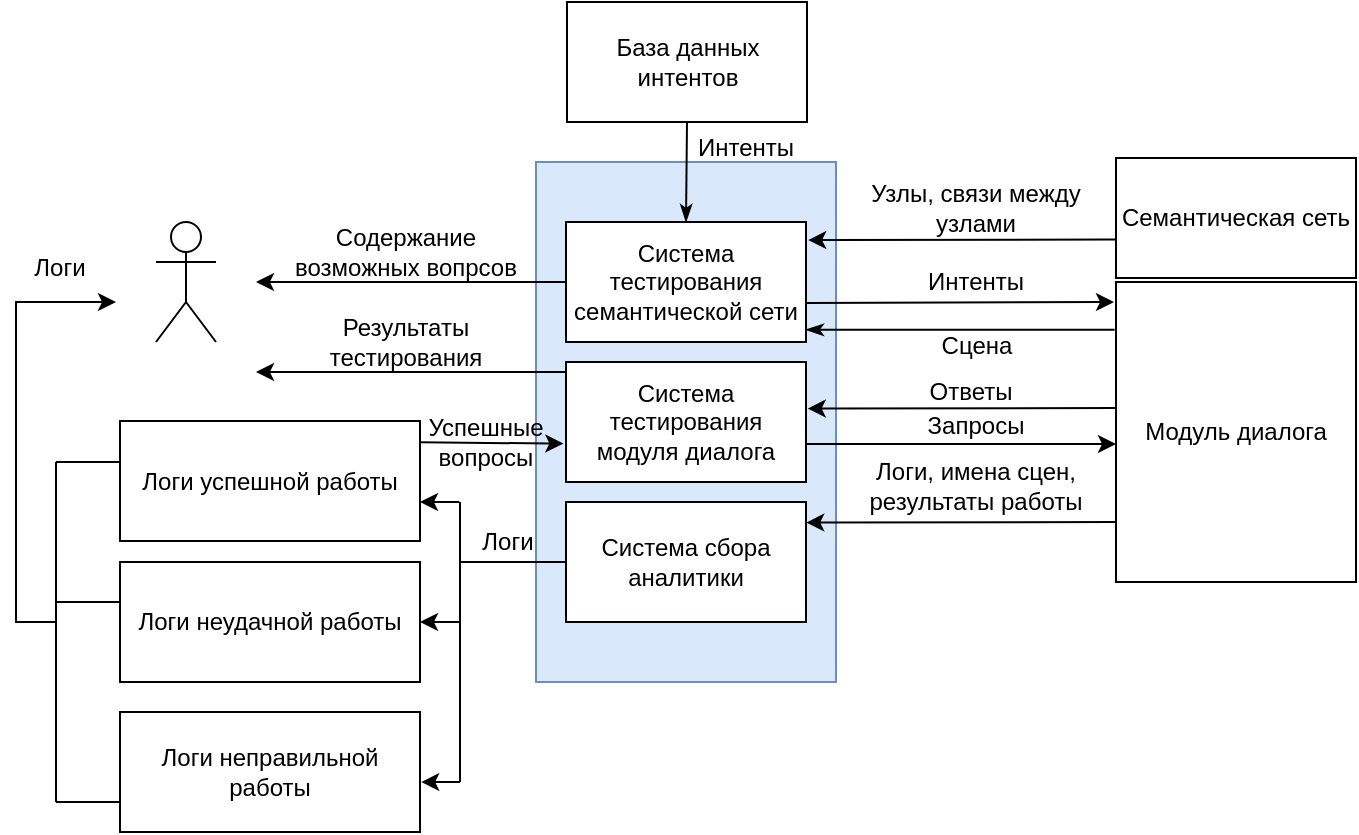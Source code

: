 <mxfile version="22.1.11" type="device">
  <diagram name="Страница — 1" id="ibCClf85kll2x8lXQrQq">
    <mxGraphModel dx="925" dy="514" grid="1" gridSize="10" guides="1" tooltips="1" connect="1" arrows="1" fold="1" page="1" pageScale="1" pageWidth="3300" pageHeight="4681" math="0" shadow="0">
      <root>
        <mxCell id="0" />
        <mxCell id="1" parent="0" />
        <mxCell id="I3pqL2sUIo5yyG4nDDzl-2" value="" style="rounded=0;whiteSpace=wrap;html=1;fillColor=#dae8fc;strokeColor=#6c8ebf;" parent="1" vertex="1">
          <mxGeometry x="820" y="1530" width="150" height="260" as="geometry" />
        </mxCell>
        <mxCell id="I3pqL2sUIo5yyG4nDDzl-3" value="Система тестирования семантической сети" style="rounded=0;whiteSpace=wrap;html=1;" parent="1" vertex="1">
          <mxGeometry x="835" y="1560" width="120" height="60" as="geometry" />
        </mxCell>
        <mxCell id="I3pqL2sUIo5yyG4nDDzl-4" value="Система тестирования модуля диалога" style="rounded=0;whiteSpace=wrap;html=1;" parent="1" vertex="1">
          <mxGeometry x="835" y="1630" width="120" height="60" as="geometry" />
        </mxCell>
        <mxCell id="I3pqL2sUIo5yyG4nDDzl-5" value="Система сбора аналитики" style="rounded=0;whiteSpace=wrap;html=1;" parent="1" vertex="1">
          <mxGeometry x="835" y="1700" width="120" height="60" as="geometry" />
        </mxCell>
        <mxCell id="I3pqL2sUIo5yyG4nDDzl-6" value="Семантическая сеть" style="rounded=0;whiteSpace=wrap;html=1;" parent="1" vertex="1">
          <mxGeometry x="1110" y="1528" width="120" height="60" as="geometry" />
        </mxCell>
        <mxCell id="I3pqL2sUIo5yyG4nDDzl-7" value="" style="endArrow=classic;html=1;rounded=0;exitX=-0.004;exitY=0.68;exitDx=0;exitDy=0;entryX=1.009;entryY=0.151;entryDx=0;entryDy=0;entryPerimeter=0;exitPerimeter=0;" parent="1" source="I3pqL2sUIo5yyG4nDDzl-6" target="I3pqL2sUIo5yyG4nDDzl-3" edge="1">
          <mxGeometry width="50" height="50" relative="1" as="geometry">
            <mxPoint x="1010" y="1580" as="sourcePoint" />
            <mxPoint x="1060" y="1530" as="targetPoint" />
          </mxGeometry>
        </mxCell>
        <mxCell id="I3pqL2sUIo5yyG4nDDzl-8" value="Узлы, связи между узлами" style="text;html=1;strokeColor=none;fillColor=none;align=center;verticalAlign=middle;whiteSpace=wrap;rounded=0;" parent="1" vertex="1">
          <mxGeometry x="980" y="1538" width="120" height="30" as="geometry" />
        </mxCell>
        <mxCell id="I3pqL2sUIo5yyG4nDDzl-9" value="" style="endArrow=classic;html=1;rounded=0;exitX=0;exitY=0.5;exitDx=0;exitDy=0;" parent="1" source="I3pqL2sUIo5yyG4nDDzl-3" edge="1">
          <mxGeometry width="50" height="50" relative="1" as="geometry">
            <mxPoint x="1010" y="1580" as="sourcePoint" />
            <mxPoint x="680" y="1590" as="targetPoint" />
          </mxGeometry>
        </mxCell>
        <mxCell id="I3pqL2sUIo5yyG4nDDzl-10" value="Содержание возможных вопрсов" style="text;html=1;strokeColor=none;fillColor=none;align=center;verticalAlign=middle;whiteSpace=wrap;rounded=0;" parent="1" vertex="1">
          <mxGeometry x="690" y="1560" width="130" height="30" as="geometry" />
        </mxCell>
        <mxCell id="I3pqL2sUIo5yyG4nDDzl-11" value="Модуль диалога" style="rounded=0;whiteSpace=wrap;html=1;" parent="1" vertex="1">
          <mxGeometry x="1110" y="1590" width="120" height="150" as="geometry" />
        </mxCell>
        <mxCell id="I3pqL2sUIo5yyG4nDDzl-13" value="Сцена" style="text;html=1;strokeColor=none;fillColor=none;align=center;verticalAlign=middle;whiteSpace=wrap;rounded=0;" parent="1" vertex="1">
          <mxGeometry x="1002.5" y="1607" width="75" height="30" as="geometry" />
        </mxCell>
        <mxCell id="I3pqL2sUIo5yyG4nDDzl-14" value="" style="endArrow=none;html=1;rounded=0;exitX=0.991;exitY=0.898;exitDx=0;exitDy=0;entryX=-0.014;entryY=0.151;entryDx=0;entryDy=0;exitPerimeter=0;entryPerimeter=0;startArrow=classicThin;startFill=1;endFill=0;" parent="1" edge="1">
          <mxGeometry width="50" height="50" relative="1" as="geometry">
            <mxPoint x="954.92" y="1613.88" as="sourcePoint" />
            <mxPoint x="1109.32" y="1613.858" as="targetPoint" />
          </mxGeometry>
        </mxCell>
        <mxCell id="I3pqL2sUIo5yyG4nDDzl-15" value="Интенты" style="text;html=1;strokeColor=none;fillColor=none;align=center;verticalAlign=middle;whiteSpace=wrap;rounded=0;" parent="1" vertex="1">
          <mxGeometry x="1005" y="1575" width="70" height="30" as="geometry" />
        </mxCell>
        <mxCell id="I3pqL2sUIo5yyG4nDDzl-16" value="" style="shape=umlActor;verticalLabelPosition=bottom;verticalAlign=top;html=1;outlineConnect=0;" parent="1" vertex="1">
          <mxGeometry x="630" y="1560" width="30" height="60" as="geometry" />
        </mxCell>
        <mxCell id="I3pqL2sUIo5yyG4nDDzl-20" value="" style="endArrow=classic;html=1;rounded=0;exitX=1.001;exitY=0.676;exitDx=0;exitDy=0;exitPerimeter=0;" parent="1" source="I3pqL2sUIo5yyG4nDDzl-3" edge="1">
          <mxGeometry width="50" height="50" relative="1" as="geometry">
            <mxPoint x="960" y="1600" as="sourcePoint" />
            <mxPoint x="1109" y="1600" as="targetPoint" />
          </mxGeometry>
        </mxCell>
        <mxCell id="I3pqL2sUIo5yyG4nDDzl-22" value="" style="endArrow=classic;html=1;rounded=0;entryX=1.001;entryY=0.171;entryDx=0;entryDy=0;entryPerimeter=0;" parent="1" target="I3pqL2sUIo5yyG4nDDzl-5" edge="1">
          <mxGeometry width="50" height="50" relative="1" as="geometry">
            <mxPoint x="1110" y="1710" as="sourcePoint" />
            <mxPoint x="960" y="1710" as="targetPoint" />
          </mxGeometry>
        </mxCell>
        <mxCell id="I3pqL2sUIo5yyG4nDDzl-23" value="Логи, имена сцен, результаты работы" style="text;html=1;strokeColor=none;fillColor=none;align=center;verticalAlign=middle;whiteSpace=wrap;rounded=0;" parent="1" vertex="1">
          <mxGeometry x="975" y="1679.5" width="130" height="25" as="geometry" />
        </mxCell>
        <mxCell id="I3pqL2sUIo5yyG4nDDzl-26" value="Логи успешной работы" style="rounded=0;whiteSpace=wrap;html=1;" parent="1" vertex="1">
          <mxGeometry x="612" y="1659.5" width="150" height="60" as="geometry" />
        </mxCell>
        <mxCell id="I3pqL2sUIo5yyG4nDDzl-27" value="Логи неудачной работы" style="rounded=0;whiteSpace=wrap;html=1;" parent="1" vertex="1">
          <mxGeometry x="612" y="1730" width="150" height="60" as="geometry" />
        </mxCell>
        <mxCell id="I3pqL2sUIo5yyG4nDDzl-28" value="Логи неправильной работы" style="rounded=0;whiteSpace=wrap;html=1;" parent="1" vertex="1">
          <mxGeometry x="612" y="1805" width="150" height="60" as="geometry" />
        </mxCell>
        <mxCell id="I3pqL2sUIo5yyG4nDDzl-29" value="" style="endArrow=none;html=1;rounded=0;exitX=0;exitY=0.5;exitDx=0;exitDy=0;" parent="1" source="I3pqL2sUIo5yyG4nDDzl-5" edge="1">
          <mxGeometry width="50" height="50" relative="1" as="geometry">
            <mxPoint x="807" y="1730" as="sourcePoint" />
            <mxPoint x="782" y="1730" as="targetPoint" />
          </mxGeometry>
        </mxCell>
        <mxCell id="I3pqL2sUIo5yyG4nDDzl-30" value="" style="endArrow=none;html=1;rounded=0;" parent="1" edge="1">
          <mxGeometry width="50" height="50" relative="1" as="geometry">
            <mxPoint x="782" y="1840" as="sourcePoint" />
            <mxPoint x="782" y="1700" as="targetPoint" />
          </mxGeometry>
        </mxCell>
        <mxCell id="I3pqL2sUIo5yyG4nDDzl-31" value="" style="endArrow=classic;html=1;rounded=0;entryX=1.002;entryY=0.341;entryDx=0;entryDy=0;entryPerimeter=0;" parent="1" edge="1">
          <mxGeometry width="50" height="50" relative="1" as="geometry">
            <mxPoint x="781.7" y="1700.04" as="sourcePoint" />
            <mxPoint x="762" y="1700" as="targetPoint" />
          </mxGeometry>
        </mxCell>
        <mxCell id="I3pqL2sUIo5yyG4nDDzl-32" value="" style="endArrow=classic;html=1;rounded=0;entryX=1.004;entryY=0.584;entryDx=0;entryDy=0;entryPerimeter=0;" parent="1" target="I3pqL2sUIo5yyG4nDDzl-28" edge="1">
          <mxGeometry width="50" height="50" relative="1" as="geometry">
            <mxPoint x="782" y="1840" as="sourcePoint" />
            <mxPoint x="922" y="1780" as="targetPoint" />
          </mxGeometry>
        </mxCell>
        <mxCell id="I3pqL2sUIo5yyG4nDDzl-33" value="" style="endArrow=classic;html=1;rounded=0;entryX=1;entryY=0.5;entryDx=0;entryDy=0;" parent="1" target="I3pqL2sUIo5yyG4nDDzl-27" edge="1">
          <mxGeometry width="50" height="50" relative="1" as="geometry">
            <mxPoint x="782" y="1760" as="sourcePoint" />
            <mxPoint x="852" y="1710" as="targetPoint" />
          </mxGeometry>
        </mxCell>
        <mxCell id="I3pqL2sUIo5yyG4nDDzl-34" value="Логи" style="text;html=1;strokeColor=none;fillColor=none;align=center;verticalAlign=middle;whiteSpace=wrap;rounded=0;" parent="1" vertex="1">
          <mxGeometry x="775.5" y="1704.5" width="60" height="30" as="geometry" />
        </mxCell>
        <mxCell id="I3pqL2sUIo5yyG4nDDzl-37" value="Успешные вопросы" style="text;html=1;strokeColor=none;fillColor=none;align=center;verticalAlign=middle;whiteSpace=wrap;rounded=0;" parent="1" vertex="1">
          <mxGeometry x="749.5" y="1654.5" width="90" height="30" as="geometry" />
        </mxCell>
        <mxCell id="I3pqL2sUIo5yyG4nDDzl-38" value="" style="endArrow=classic;html=1;rounded=0;exitX=1;exitY=0.178;exitDx=0;exitDy=0;exitPerimeter=0;entryX=-0.011;entryY=0.68;entryDx=0;entryDy=0;entryPerimeter=0;" parent="1" source="I3pqL2sUIo5yyG4nDDzl-26" target="I3pqL2sUIo5yyG4nDDzl-4" edge="1">
          <mxGeometry width="50" height="50" relative="1" as="geometry">
            <mxPoint x="870" y="1750" as="sourcePoint" />
            <mxPoint x="920" y="1700" as="targetPoint" />
          </mxGeometry>
        </mxCell>
        <mxCell id="I3pqL2sUIo5yyG4nDDzl-39" value="" style="endArrow=classic;html=1;rounded=0;exitX=0;exitY=0.25;exitDx=0;exitDy=0;" parent="1" edge="1">
          <mxGeometry width="50" height="50" relative="1" as="geometry">
            <mxPoint x="835.0" y="1635" as="sourcePoint" />
            <mxPoint x="680" y="1635" as="targetPoint" />
          </mxGeometry>
        </mxCell>
        <mxCell id="I3pqL2sUIo5yyG4nDDzl-40" value="Результаты тестирования" style="text;html=1;strokeColor=none;fillColor=none;align=center;verticalAlign=middle;whiteSpace=wrap;rounded=0;" parent="1" vertex="1">
          <mxGeometry x="690" y="1605" width="130" height="30" as="geometry" />
        </mxCell>
        <mxCell id="I3pqL2sUIo5yyG4nDDzl-42" value="" style="endArrow=classic;html=1;rounded=0;exitX=1;exitY=0.5;exitDx=0;exitDy=0;entryX=0;entryY=0.35;entryDx=0;entryDy=0;entryPerimeter=0;" parent="1" edge="1">
          <mxGeometry width="50" height="50" relative="1" as="geometry">
            <mxPoint x="955" y="1671" as="sourcePoint" />
            <mxPoint x="1110" y="1671" as="targetPoint" />
          </mxGeometry>
        </mxCell>
        <mxCell id="I3pqL2sUIo5yyG4nDDzl-44" value="Запросы" style="text;html=1;strokeColor=none;fillColor=none;align=center;verticalAlign=middle;whiteSpace=wrap;rounded=0;" parent="1" vertex="1">
          <mxGeometry x="1010" y="1649.5" width="60" height="25" as="geometry" />
        </mxCell>
        <mxCell id="I3pqL2sUIo5yyG4nDDzl-45" value="" style="endArrow=classic;html=1;rounded=0;exitX=0;exitY=0.25;exitDx=0;exitDy=0;entryX=1.007;entryY=0.388;entryDx=0;entryDy=0;entryPerimeter=0;" parent="1" target="I3pqL2sUIo5yyG4nDDzl-4" edge="1">
          <mxGeometry width="50" height="50" relative="1" as="geometry">
            <mxPoint x="1110" y="1653" as="sourcePoint" />
            <mxPoint x="960" y="1654" as="targetPoint" />
          </mxGeometry>
        </mxCell>
        <mxCell id="I3pqL2sUIo5yyG4nDDzl-46" value="Ответы" style="text;html=1;strokeColor=none;fillColor=none;align=center;verticalAlign=middle;whiteSpace=wrap;rounded=0;" parent="1" vertex="1">
          <mxGeometry x="1000" y="1630" width="75" height="30" as="geometry" />
        </mxCell>
        <mxCell id="I3pqL2sUIo5yyG4nDDzl-47" value="" style="endArrow=classic;html=1;rounded=0;" parent="1" edge="1">
          <mxGeometry width="50" height="50" relative="1" as="geometry">
            <mxPoint x="560" y="1760" as="sourcePoint" />
            <mxPoint x="610" y="1600" as="targetPoint" />
            <Array as="points">
              <mxPoint x="580" y="1760" />
              <mxPoint x="560" y="1760" />
              <mxPoint x="560" y="1600" />
            </Array>
          </mxGeometry>
        </mxCell>
        <mxCell id="I3pqL2sUIo5yyG4nDDzl-48" value="" style="endArrow=none;html=1;rounded=0;" parent="1" edge="1">
          <mxGeometry width="50" height="50" relative="1" as="geometry">
            <mxPoint x="580" y="1850" as="sourcePoint" />
            <mxPoint x="580" y="1680" as="targetPoint" />
          </mxGeometry>
        </mxCell>
        <mxCell id="I3pqL2sUIo5yyG4nDDzl-50" value="" style="endArrow=none;html=1;rounded=0;entryX=-0.002;entryY=0.341;entryDx=0;entryDy=0;entryPerimeter=0;" parent="1" target="I3pqL2sUIo5yyG4nDDzl-26" edge="1">
          <mxGeometry width="50" height="50" relative="1" as="geometry">
            <mxPoint x="580" y="1680" as="sourcePoint" />
            <mxPoint x="610" y="1680" as="targetPoint" />
          </mxGeometry>
        </mxCell>
        <mxCell id="I3pqL2sUIo5yyG4nDDzl-51" value="" style="endArrow=none;html=1;rounded=0;entryX=-0.001;entryY=0.334;entryDx=0;entryDy=0;entryPerimeter=0;" parent="1" target="I3pqL2sUIo5yyG4nDDzl-27" edge="1">
          <mxGeometry width="50" height="50" relative="1" as="geometry">
            <mxPoint x="580" y="1750" as="sourcePoint" />
            <mxPoint x="650" y="1730" as="targetPoint" />
          </mxGeometry>
        </mxCell>
        <mxCell id="I3pqL2sUIo5yyG4nDDzl-52" value="" style="endArrow=none;html=1;rounded=0;entryX=0;entryY=0.75;entryDx=0;entryDy=0;" parent="1" target="I3pqL2sUIo5yyG4nDDzl-28" edge="1">
          <mxGeometry width="50" height="50" relative="1" as="geometry">
            <mxPoint x="580" y="1850" as="sourcePoint" />
            <mxPoint x="650" y="1810" as="targetPoint" />
          </mxGeometry>
        </mxCell>
        <mxCell id="I3pqL2sUIo5yyG4nDDzl-53" value="Логи" style="text;html=1;strokeColor=none;fillColor=none;align=center;verticalAlign=middle;whiteSpace=wrap;rounded=0;" parent="1" vertex="1">
          <mxGeometry x="552" y="1568" width="60" height="30" as="geometry" />
        </mxCell>
        <mxCell id="I3pqL2sUIo5yyG4nDDzl-55" value="База данных интентов" style="rounded=0;whiteSpace=wrap;html=1;" parent="1" vertex="1">
          <mxGeometry x="835.5" y="1450" width="120" height="60" as="geometry" />
        </mxCell>
        <mxCell id="I3pqL2sUIo5yyG4nDDzl-58" value="" style="endArrow=none;html=1;rounded=0;exitX=0.5;exitY=0;exitDx=0;exitDy=0;entryX=0.5;entryY=1;entryDx=0;entryDy=0;startArrow=classicThin;startFill=1;endFill=0;" parent="1" source="I3pqL2sUIo5yyG4nDDzl-3" target="I3pqL2sUIo5yyG4nDDzl-55" edge="1">
          <mxGeometry width="50" height="50" relative="1" as="geometry">
            <mxPoint x="930" y="1600" as="sourcePoint" />
            <mxPoint x="980" y="1550" as="targetPoint" />
          </mxGeometry>
        </mxCell>
        <mxCell id="I3pqL2sUIo5yyG4nDDzl-59" value="Интенты" style="text;html=1;strokeColor=none;fillColor=none;align=center;verticalAlign=middle;whiteSpace=wrap;rounded=0;" parent="1" vertex="1">
          <mxGeometry x="895" y="1508" width="60" height="30" as="geometry" />
        </mxCell>
      </root>
    </mxGraphModel>
  </diagram>
</mxfile>
